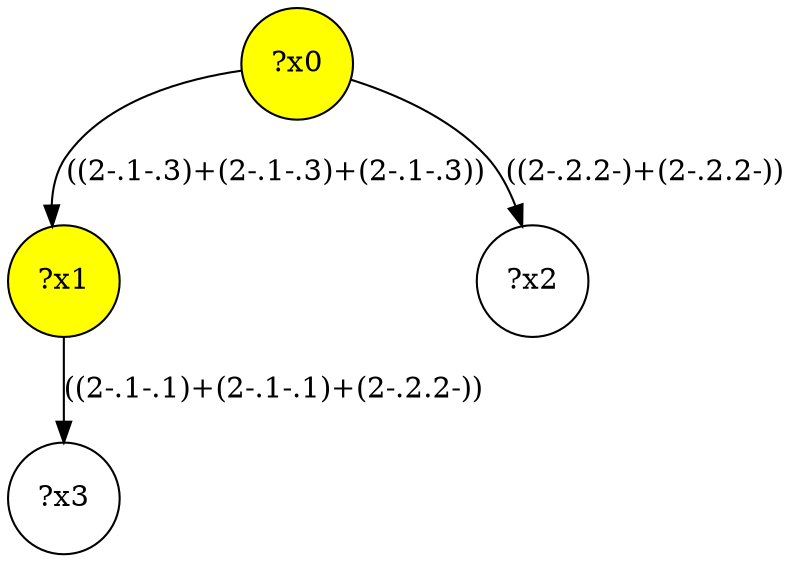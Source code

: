 digraph g {
	x0 [fillcolor="yellow", style="filled," shape=circle, label="?x0"];
	x1 [fillcolor="yellow", style="filled," shape=circle, label="?x1"];
	x0 -> x1 [label="((2-.1-.3)+(2-.1-.3)+(2-.1-.3))"];
	x2 [shape=circle, label="?x2"];
	x0 -> x2 [label="((2-.2.2-)+(2-.2.2-))"];
	x3 [shape=circle, label="?x3"];
	x1 -> x3 [label="((2-.1-.1)+(2-.1-.1)+(2-.2.2-))"];
}
